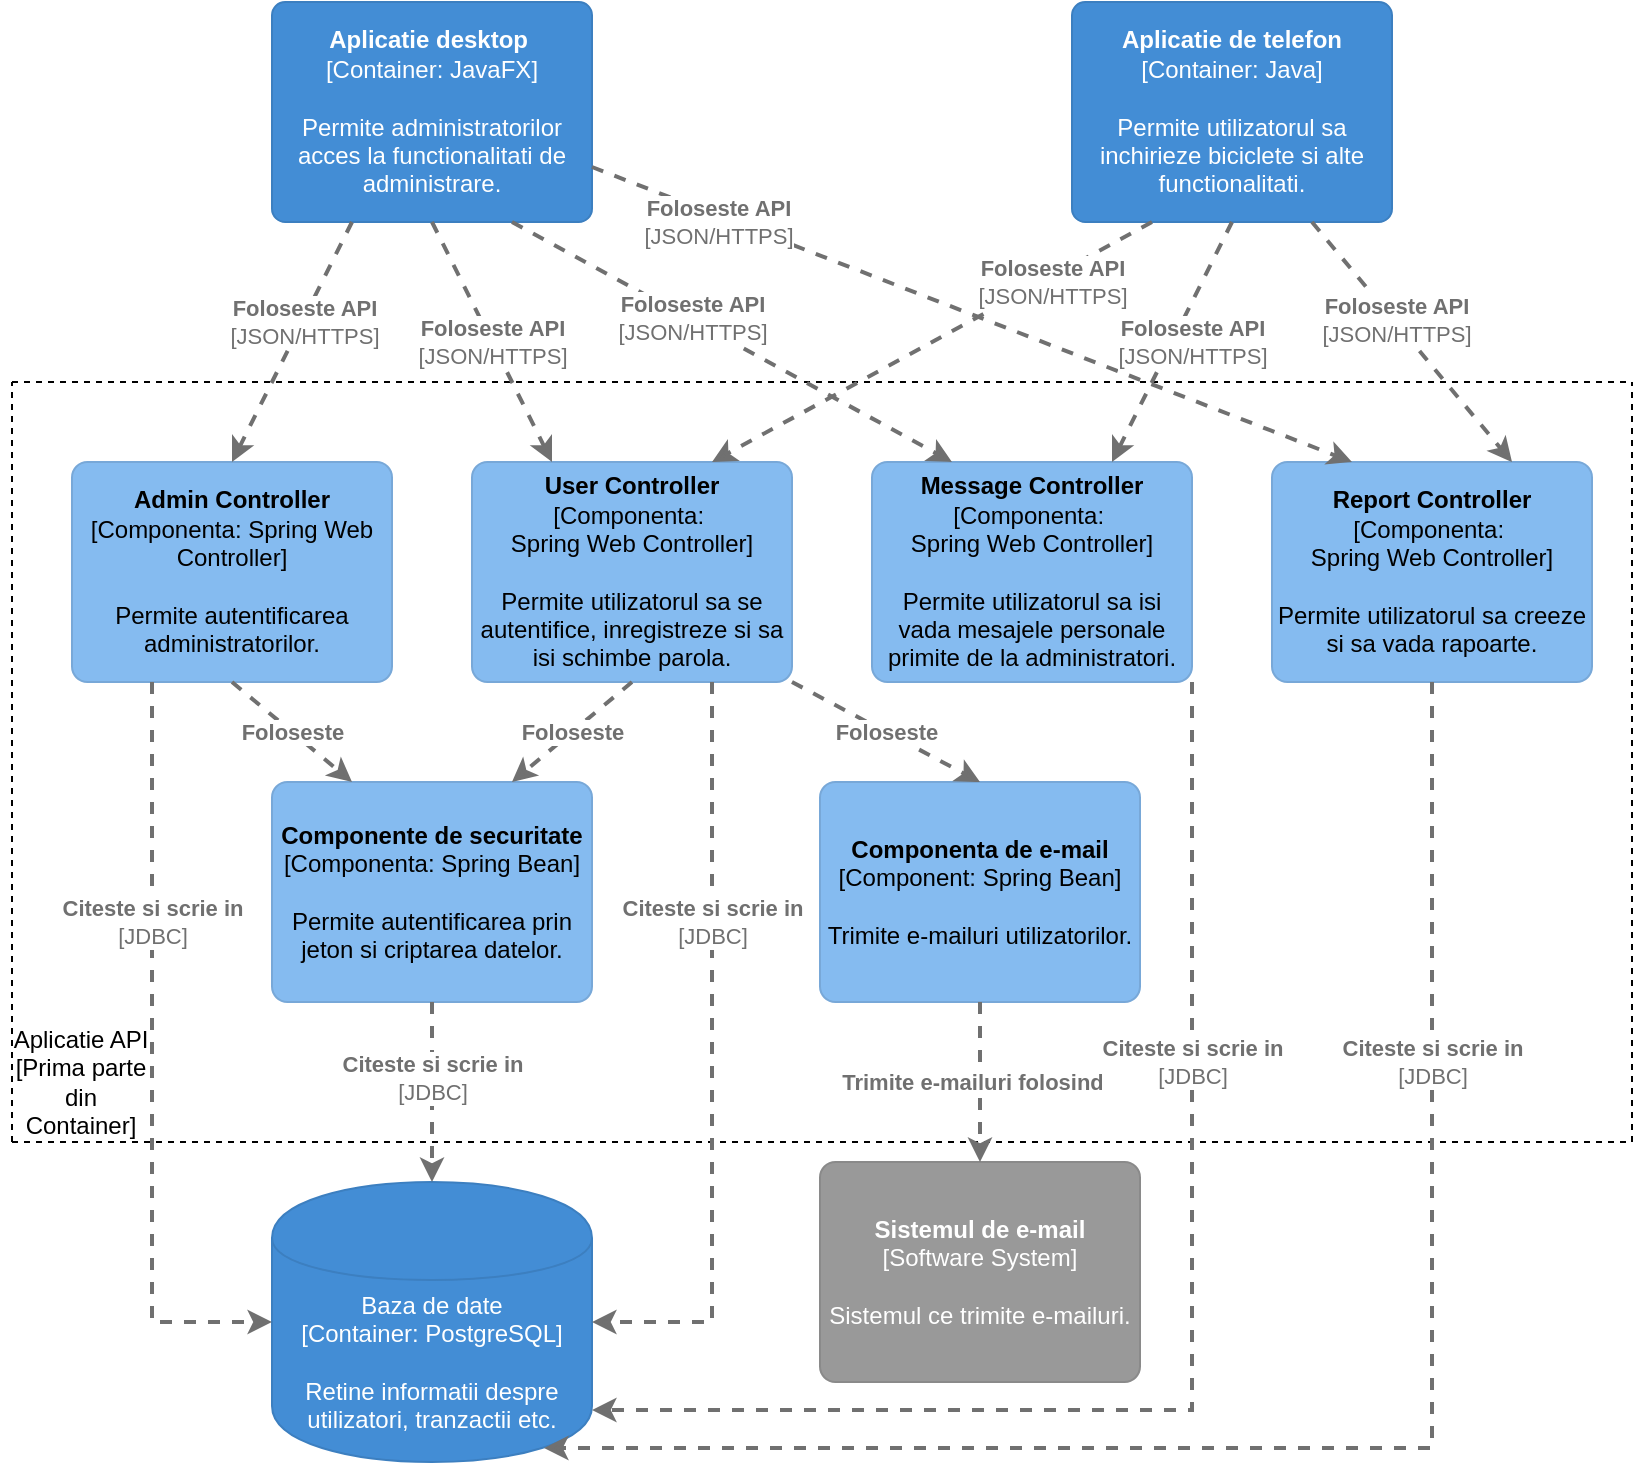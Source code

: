 <mxfile version="13.2.6" type="device"><diagram id="ofP9AIUuG6G_YQULED7S" name="Page-1"><mxGraphModel dx="1102" dy="614" grid="1" gridSize="10" guides="1" tooltips="1" connect="1" arrows="1" fold="1" page="1" pageScale="1" pageWidth="827" pageHeight="1169" math="0" shadow="0"><root><mxCell id="0"/><mxCell id="1" parent="0"/><object label="&lt;span&gt;&lt;b&gt;Aplicatie desktop&amp;nbsp;&lt;br&gt;&lt;/b&gt;[Container:&amp;nbsp;&lt;/span&gt;&lt;span&gt;JavaFX&lt;/span&gt;&lt;span&gt;]&lt;/span&gt;&lt;br&gt;&lt;div&gt;&lt;br&gt;&lt;/div&gt;&lt;div&gt;Permite administratorilor acces la functionalitati de administrare.&lt;/div&gt;" placeholders="1" c4Name="name" c4Type="Container" c4Technology="technology" c4Description="Description" id="tbCrzwAgM5S4p_gZGAVh-1"><mxCell style="rounded=1;whiteSpace=wrap;html=1;labelBackgroundColor=none;fillColor=#438dd5;fontColor=#ffffff;align=center;arcSize=6;strokeColor=#3c7fc0;" parent="1" vertex="1"><mxGeometry x="140" y="110" width="160" height="110" as="geometry"/><C4Container as="c4"/></mxCell></object><object label="&lt;b&gt;Aplicatie de telefon&lt;/b&gt;&lt;br&gt;&lt;div&gt;[Container: Java&lt;span&gt;]&lt;/span&gt;&lt;/div&gt;&lt;div&gt;&lt;br&gt;&lt;/div&gt;&lt;div&gt;Permite utilizatorul sa inchirieze biciclete si alte functionalitati.&lt;/div&gt;" placeholders="1" c4Name="name" c4Type="Container" c4Technology="technology" c4Description="Description" id="tbCrzwAgM5S4p_gZGAVh-2"><mxCell style="rounded=1;whiteSpace=wrap;html=1;labelBackgroundColor=none;fillColor=#438dd5;fontColor=#ffffff;align=center;arcSize=6;strokeColor=#3c7fc0;" parent="1" vertex="1"><mxGeometry x="540" y="110" width="160" height="110" as="geometry"/><C4Container as="c4"/></mxCell></object><object label="&lt;b&gt;Admin Controller&lt;/b&gt;&lt;br&gt;&lt;div&gt;[Componenta: Spring Web Controller&lt;span&gt;]&lt;/span&gt;&lt;/div&gt;&lt;div&gt;&lt;br&gt;&lt;/div&gt;&lt;div&gt;Permite autentificarea administratorilor.&lt;/div&gt;" placeholders="1" c4Name="name" c4Type="Component" c4Technology="technology" c4Description="Description" id="tbCrzwAgM5S4p_gZGAVh-3"><mxCell style="rounded=1;whiteSpace=wrap;html=1;labelBackgroundColor=none;fillColor=#85bbf0;fontColor=#000000;align=center;arcSize=7;strokeColor=#78a8d8;" parent="1" vertex="1"><mxGeometry x="40" y="340" width="160" height="110" as="geometry"/><C4Component as="c4"/></mxCell></object><object label="&lt;b&gt;User Controller&lt;/b&gt;&lt;br&gt;&lt;div&gt;[Componenta:&amp;nbsp;&lt;/div&gt;Spring Web Controller&lt;span&gt;]&lt;/span&gt;&lt;br&gt;&lt;div&gt;&lt;br&gt;&lt;/div&gt;&lt;div&gt;Permite utilizatorul sa se autentifice, inregistreze si sa isi schimbe parola.&lt;/div&gt;" placeholders="1" c4Name="name" c4Type="Component" c4Technology="technology" c4Description="Description" id="tbCrzwAgM5S4p_gZGAVh-4"><mxCell style="rounded=1;whiteSpace=wrap;html=1;labelBackgroundColor=none;fillColor=#85bbf0;fontColor=#000000;align=center;arcSize=7;strokeColor=#78a8d8;" parent="1" vertex="1"><mxGeometry x="240" y="340" width="160" height="110" as="geometry"/><C4Component as="c4"/></mxCell></object><object label="&lt;b&gt;Message Controller&lt;/b&gt;&lt;br&gt;&lt;div&gt;[Componenta:&amp;nbsp;&lt;/div&gt;Spring Web Controller&lt;span&gt;]&lt;/span&gt;&lt;br&gt;&lt;div&gt;&lt;br&gt;&lt;/div&gt;&lt;div&gt;Permite utilizatorul sa isi vada mesajele personale primite de la administratori.&lt;/div&gt;" placeholders="1" c4Name="name" c4Type="Component" c4Technology="technology" c4Description="Description" id="tbCrzwAgM5S4p_gZGAVh-5"><mxCell style="rounded=1;whiteSpace=wrap;html=1;labelBackgroundColor=none;fillColor=#85bbf0;fontColor=#000000;align=center;arcSize=7;strokeColor=#78a8d8;" parent="1" vertex="1"><mxGeometry x="440" y="340" width="160" height="110" as="geometry"/><C4Component as="c4"/></mxCell></object><object label="&lt;b&gt;Report Controller&lt;/b&gt;&lt;br&gt;&lt;div&gt;[Componenta:&amp;nbsp;&lt;/div&gt;Spring Web Controller&lt;span&gt;]&lt;/span&gt;&lt;br&gt;&lt;div&gt;&lt;br&gt;&lt;/div&gt;&lt;div&gt;Permite utilizatorul sa creeze si sa vada rapoarte.&lt;/div&gt;" placeholders="1" c4Name="name" c4Type="Component" c4Technology="technology" c4Description="Description" id="tbCrzwAgM5S4p_gZGAVh-6"><mxCell style="rounded=1;whiteSpace=wrap;html=1;labelBackgroundColor=none;fillColor=#85bbf0;fontColor=#000000;align=center;arcSize=7;strokeColor=#78a8d8;" parent="1" vertex="1"><mxGeometry x="640" y="340" width="160" height="110" as="geometry"/><C4Component as="c4"/></mxCell></object><object label="&lt;span&gt;Baza de date&lt;/span&gt;&lt;div&gt;[Container: PostgreSQL]&lt;/div&gt;&lt;div&gt;&lt;br&gt;&lt;/div&gt;&lt;div&gt;Retine informatii despre utilizatori, tranzactii etc.&lt;/div&gt;" placeholders="1" c4Type="Database" c4Technology="technology" c4Description="Description" id="tbCrzwAgM5S4p_gZGAVh-7"><mxCell style="shape=cylinder;whiteSpace=wrap;html=1;boundedLbl=1;rounded=0;labelBackgroundColor=none;fillColor=#438dd5;fontSize=12;fontColor=#ffffff;align=center;strokeColor=#3c7fc0;" parent="1" vertex="1"><mxGeometry x="140" y="700" width="160" height="140" as="geometry"/><C4Database as="c4"/></mxCell></object><object label="&lt;b&gt;Sistemul de e-mail&lt;/b&gt;&lt;br&gt;&lt;div&gt;[Software System]&lt;/div&gt;&lt;div&gt;&lt;br&gt;&lt;/div&gt;&lt;div&gt;Sistemul ce trimite e-mailuri.&lt;/div&gt;" placeholders="1" c4Name="name" c4Type="SoftwareSystemDependency" c4Description="Description" id="tbCrzwAgM5S4p_gZGAVh-8"><mxCell style="rounded=1;whiteSpace=wrap;html=1;labelBackgroundColor=none;fillColor=#999999;fontColor=#ffffff;align=center;arcSize=7;strokeColor=#8a8a8a;" parent="1" vertex="1"><mxGeometry x="414" y="690" width="160" height="110" as="geometry"/><C4SoftwareSystemDependency as="c4"/></mxCell></object><object label="&lt;b&gt;Componente de securitate&lt;/b&gt;&lt;br&gt;&lt;div&gt;[Componenta: Spring Bean&lt;span&gt;]&lt;/span&gt;&lt;/div&gt;&lt;div&gt;&lt;br&gt;&lt;/div&gt;&lt;div&gt;Permite autentificarea prin jeton si criptarea datelor.&lt;/div&gt;" placeholders="1" c4Name="name" c4Type="Component" c4Technology="technology" c4Description="Description" id="tbCrzwAgM5S4p_gZGAVh-10"><mxCell style="rounded=1;whiteSpace=wrap;html=1;labelBackgroundColor=none;fillColor=#85bbf0;fontColor=#000000;align=center;arcSize=7;strokeColor=#78a8d8;" parent="1" vertex="1"><mxGeometry x="140" y="500" width="160" height="110" as="geometry"/><C4Component as="c4"/></mxCell></object><object label="&lt;b&gt;Componenta de e-mail&lt;/b&gt;&lt;br&gt;&lt;div&gt;[Component: Spring Bean&lt;span&gt;]&lt;/span&gt;&lt;/div&gt;&lt;div&gt;&lt;br&gt;&lt;/div&gt;&lt;div&gt;Trimite e-mailuri utilizatorilor.&lt;/div&gt;" placeholders="1" c4Name="name" c4Type="Component" c4Technology="technology" c4Description="Description" id="tbCrzwAgM5S4p_gZGAVh-11"><mxCell style="rounded=1;whiteSpace=wrap;html=1;labelBackgroundColor=none;fillColor=#85bbf0;fontColor=#000000;align=center;arcSize=7;strokeColor=#78a8d8;" parent="1" vertex="1"><mxGeometry x="414" y="500" width="160" height="110" as="geometry"/><C4Component as="c4"/></mxCell></object><mxCell id="tbCrzwAgM5S4p_gZGAVh-12" value="" style="endArrow=none;dashed=1;html=1;" parent="1" edge="1"><mxGeometry width="50" height="50" relative="1" as="geometry"><mxPoint x="10" y="680" as="sourcePoint"/><mxPoint x="10" y="300" as="targetPoint"/></mxGeometry></mxCell><mxCell id="tbCrzwAgM5S4p_gZGAVh-13" value="" style="endArrow=none;dashed=1;html=1;" parent="1" edge="1"><mxGeometry width="50" height="50" relative="1" as="geometry"><mxPoint x="820" y="680" as="sourcePoint"/><mxPoint x="820" y="300" as="targetPoint"/></mxGeometry></mxCell><mxCell id="tbCrzwAgM5S4p_gZGAVh-14" value="" style="endArrow=none;dashed=1;html=1;" parent="1" edge="1"><mxGeometry width="50" height="50" relative="1" as="geometry"><mxPoint x="10" y="300" as="sourcePoint"/><mxPoint x="820" y="300" as="targetPoint"/></mxGeometry></mxCell><mxCell id="tbCrzwAgM5S4p_gZGAVh-15" value="" style="endArrow=none;dashed=1;html=1;" parent="1" edge="1"><mxGeometry width="50" height="50" relative="1" as="geometry"><mxPoint x="10" y="680" as="sourcePoint"/><mxPoint x="820" y="680" as="targetPoint"/></mxGeometry></mxCell><object label="&lt;div style=&quot;text-align: left&quot;&gt;&lt;div style=&quot;text-align: center&quot;&gt;&lt;b&gt;Foloseste API&lt;/b&gt;&lt;/div&gt;&lt;div style=&quot;text-align: center&quot;&gt;[JSON/HTTPS]&lt;/div&gt;&lt;/div&gt;" c4Type="Relationship" c4Description="Description" c4Technology="technology" id="tbCrzwAgM5S4p_gZGAVh-16"><mxCell style="edgeStyle=none;rounded=0;html=1;entryX=0.5;entryY=0;jettySize=auto;orthogonalLoop=1;strokeColor=#707070;strokeWidth=2;fontColor=#707070;jumpStyle=none;dashed=1;exitX=0.25;exitY=1;exitDx=0;exitDy=0;entryDx=0;entryDy=0;" parent="1" source="tbCrzwAgM5S4p_gZGAVh-1" target="tbCrzwAgM5S4p_gZGAVh-3" edge="1"><mxGeometry x="-0.18" y="1" width="160" relative="1" as="geometry"><mxPoint x="-20" y="240" as="sourcePoint"/><mxPoint x="140" y="240" as="targetPoint"/><mxPoint as="offset"/></mxGeometry><C4Relationship as="c4"/></mxCell></object><object label="&lt;div style=&quot;text-align: left&quot;&gt;&lt;div style=&quot;text-align: center&quot;&gt;&lt;b&gt;Foloseste API&lt;/b&gt;&lt;/div&gt;&lt;div style=&quot;text-align: center&quot;&gt;[JSON/HTTPS]&lt;/div&gt;&lt;/div&gt;" c4Type="Relationship" c4Description="Description" c4Technology="technology" id="tbCrzwAgM5S4p_gZGAVh-17"><mxCell style="rounded=0;html=1;entryX=0.25;entryY=0;jettySize=auto;orthogonalLoop=1;strokeColor=#707070;strokeWidth=2;fontColor=#707070;jumpStyle=none;dashed=1;exitX=0.5;exitY=1;exitDx=0;exitDy=0;entryDx=0;entryDy=0;" parent="1" source="tbCrzwAgM5S4p_gZGAVh-1" target="tbCrzwAgM5S4p_gZGAVh-4" edge="1"><mxGeometry width="160" relative="1" as="geometry"><mxPoint x="350" y="230" as="sourcePoint"/><mxPoint x="250" y="350" as="targetPoint"/><mxPoint as="offset"/></mxGeometry><C4Relationship as="c4"/></mxCell></object><object label="&lt;div style=&quot;text-align: left&quot;&gt;&lt;div style=&quot;text-align: center&quot;&gt;&lt;b&gt;Foloseste API&lt;/b&gt;&lt;/div&gt;&lt;div style=&quot;text-align: center&quot;&gt;[JSON/HTTPS]&lt;/div&gt;&lt;/div&gt;" c4Type="Relationship" c4Description="Description" c4Technology="technology" id="tbCrzwAgM5S4p_gZGAVh-18"><mxCell style="edgeStyle=none;rounded=0;html=1;entryX=0.25;entryY=0;jettySize=auto;orthogonalLoop=1;strokeColor=#707070;strokeWidth=2;fontColor=#707070;jumpStyle=none;dashed=1;exitX=0.75;exitY=1;exitDx=0;exitDy=0;entryDx=0;entryDy=0;" parent="1" source="tbCrzwAgM5S4p_gZGAVh-1" target="tbCrzwAgM5S4p_gZGAVh-5" edge="1"><mxGeometry x="-0.18" y="1" width="160" relative="1" as="geometry"><mxPoint x="480" y="190" as="sourcePoint"/><mxPoint x="380" y="310" as="targetPoint"/><mxPoint as="offset"/></mxGeometry><C4Relationship as="c4"/></mxCell></object><object label="&lt;div style=&quot;text-align: left&quot;&gt;&lt;div style=&quot;text-align: center&quot;&gt;&lt;b&gt;Foloseste API&lt;/b&gt;&lt;/div&gt;&lt;div style=&quot;text-align: center&quot;&gt;[JSON/HTTPS]&lt;/div&gt;&lt;/div&gt;" c4Type="Relationship" c4Description="Description" c4Technology="technology" id="tbCrzwAgM5S4p_gZGAVh-19"><mxCell style="edgeStyle=none;rounded=0;html=1;entryX=0.25;entryY=0;jettySize=auto;orthogonalLoop=1;strokeColor=#707070;strokeWidth=2;fontColor=#707070;jumpStyle=none;dashed=1;exitX=1;exitY=0.75;exitDx=0;exitDy=0;entryDx=0;entryDy=0;" parent="1" source="tbCrzwAgM5S4p_gZGAVh-1" target="tbCrzwAgM5S4p_gZGAVh-6" edge="1"><mxGeometry x="-0.662" y="-3" width="160" relative="1" as="geometry"><mxPoint x="430" y="190" as="sourcePoint"/><mxPoint x="330" y="310" as="targetPoint"/><mxPoint as="offset"/></mxGeometry><C4Relationship as="c4"/></mxCell></object><object label="&lt;div style=&quot;text-align: left&quot;&gt;&lt;div style=&quot;text-align: center&quot;&gt;&lt;b&gt;Foloseste API&lt;/b&gt;&lt;/div&gt;&lt;div style=&quot;text-align: center&quot;&gt;[JSON/HTTPS]&lt;/div&gt;&lt;/div&gt;" c4Type="Relationship" c4Description="Description" c4Technology="technology" id="tbCrzwAgM5S4p_gZGAVh-20"><mxCell style="edgeStyle=none;rounded=0;html=1;entryX=0.75;entryY=0;jettySize=auto;orthogonalLoop=1;strokeColor=#707070;strokeWidth=2;fontColor=#707070;jumpStyle=none;dashed=1;exitX=0.25;exitY=1;exitDx=0;exitDy=0;entryDx=0;entryDy=0;" parent="1" source="tbCrzwAgM5S4p_gZGAVh-2" target="tbCrzwAgM5S4p_gZGAVh-4" edge="1"><mxGeometry x="-0.532" y="2" width="160" relative="1" as="geometry"><mxPoint x="600" y="230" as="sourcePoint"/><mxPoint x="500" y="350" as="targetPoint"/><mxPoint as="offset"/></mxGeometry><C4Relationship as="c4"/></mxCell></object><object label="&lt;div style=&quot;text-align: left&quot;&gt;&lt;div style=&quot;text-align: center&quot;&gt;&lt;b&gt;Foloseste API&lt;/b&gt;&lt;/div&gt;&lt;div style=&quot;text-align: center&quot;&gt;[JSON/HTTPS]&lt;/div&gt;&lt;/div&gt;" c4Type="Relationship" c4Description="Description" c4Technology="technology" id="tbCrzwAgM5S4p_gZGAVh-21"><mxCell style="edgeStyle=none;rounded=0;html=1;entryX=0.75;entryY=0;jettySize=auto;orthogonalLoop=1;strokeColor=#707070;strokeWidth=2;fontColor=#707070;jumpStyle=none;dashed=1;exitX=0.5;exitY=1;exitDx=0;exitDy=0;entryDx=0;entryDy=0;" parent="1" source="tbCrzwAgM5S4p_gZGAVh-2" target="tbCrzwAgM5S4p_gZGAVh-5" edge="1"><mxGeometry x="-0.067" y="9" width="160" relative="1" as="geometry"><mxPoint x="660" y="240" as="sourcePoint"/><mxPoint x="560" y="360" as="targetPoint"/><mxPoint as="offset"/></mxGeometry><C4Relationship as="c4"/></mxCell></object><object label="&lt;div style=&quot;text-align: left&quot;&gt;&lt;div style=&quot;text-align: center&quot;&gt;&lt;b&gt;Foloseste API&lt;/b&gt;&lt;/div&gt;&lt;div style=&quot;text-align: center&quot;&gt;[JSON/HTTPS]&lt;/div&gt;&lt;/div&gt;" c4Type="Relationship" c4Description="Description" c4Technology="technology" id="tbCrzwAgM5S4p_gZGAVh-23"><mxCell style="edgeStyle=none;rounded=0;html=1;entryX=0.75;entryY=0;jettySize=auto;orthogonalLoop=1;strokeColor=#707070;strokeWidth=2;fontColor=#707070;jumpStyle=none;dashed=1;exitX=0.75;exitY=1;exitDx=0;exitDy=0;entryDx=0;entryDy=0;" parent="1" source="tbCrzwAgM5S4p_gZGAVh-2" target="tbCrzwAgM5S4p_gZGAVh-6" edge="1"><mxGeometry x="-0.18" y="1" width="160" relative="1" as="geometry"><mxPoint x="780" y="230" as="sourcePoint"/><mxPoint x="680" y="350" as="targetPoint"/><mxPoint as="offset"/></mxGeometry><C4Relationship as="c4"/></mxCell></object><object label="&lt;div style=&quot;text-align: left&quot;&gt;&lt;div style=&quot;text-align: center&quot;&gt;&lt;b&gt;Foloseste&lt;/b&gt;&lt;/div&gt;&lt;/div&gt;" c4Type="Relationship" c4Description="Description" c4Technology="technology" id="tbCrzwAgM5S4p_gZGAVh-24"><mxCell style="edgeStyle=none;rounded=0;html=1;entryX=0.25;entryY=0;jettySize=auto;orthogonalLoop=1;strokeColor=#707070;strokeWidth=2;fontColor=#707070;jumpStyle=none;dashed=1;exitX=0.5;exitY=1;exitDx=0;exitDy=0;entryDx=0;entryDy=0;" parent="1" source="tbCrzwAgM5S4p_gZGAVh-3" target="tbCrzwAgM5S4p_gZGAVh-10" edge="1"><mxGeometry width="160" relative="1" as="geometry"><mxPoint x="60" y="520" as="sourcePoint"/><mxPoint x="220" y="520" as="targetPoint"/></mxGeometry><C4Relationship as="c4"/></mxCell></object><object label="&lt;div style=&quot;text-align: left&quot;&gt;&lt;div style=&quot;text-align: center&quot;&gt;&lt;b&gt;Foloseste&lt;/b&gt;&lt;br&gt;&lt;/div&gt;&lt;/div&gt;" c4Type="Relationship" c4Description="Description" c4Technology="technology" id="tbCrzwAgM5S4p_gZGAVh-26"><mxCell style="edgeStyle=none;rounded=0;html=1;entryX=0.75;entryY=0;jettySize=auto;orthogonalLoop=1;strokeColor=#707070;strokeWidth=2;fontColor=#707070;jumpStyle=none;dashed=1;exitX=0.5;exitY=1;exitDx=0;exitDy=0;entryDx=0;entryDy=0;" parent="1" source="tbCrzwAgM5S4p_gZGAVh-4" target="tbCrzwAgM5S4p_gZGAVh-10" edge="1"><mxGeometry width="160" relative="1" as="geometry"><mxPoint x="290" y="480" as="sourcePoint"/><mxPoint x="350" y="560" as="targetPoint"/></mxGeometry><C4Relationship as="c4"/></mxCell></object><object label="&lt;div style=&quot;text-align: left&quot;&gt;&lt;div style=&quot;text-align: center&quot;&gt;&lt;b&gt;Foloseste&lt;/b&gt;&lt;br&gt;&lt;/div&gt;&lt;/div&gt;" c4Type="Relationship" c4Description="Description" c4Technology="technology" id="tbCrzwAgM5S4p_gZGAVh-27"><mxCell style="edgeStyle=none;rounded=0;html=1;entryX=0.5;entryY=0;jettySize=auto;orthogonalLoop=1;strokeColor=#707070;strokeWidth=2;fontColor=#707070;jumpStyle=none;dashed=1;exitX=1;exitY=1;exitDx=0;exitDy=0;entryDx=0;entryDy=0;" parent="1" source="tbCrzwAgM5S4p_gZGAVh-4" target="tbCrzwAgM5S4p_gZGAVh-11" edge="1"><mxGeometry width="160" relative="1" as="geometry"><mxPoint x="354" y="460" as="sourcePoint"/><mxPoint x="414" y="540" as="targetPoint"/></mxGeometry><C4Relationship as="c4"/></mxCell></object><object label="&lt;div style=&quot;text-align: left&quot;&gt;&lt;div style=&quot;text-align: center&quot;&gt;&lt;b&gt;Citeste si scrie in&lt;/b&gt;&lt;/div&gt;&lt;div style=&quot;text-align: center&quot;&gt;[JDBC]&lt;/div&gt;&lt;/div&gt;" c4Type="Relationship" c4Description="Description" c4Technology="technology" id="tbCrzwAgM5S4p_gZGAVh-28"><mxCell style="edgeStyle=none;rounded=0;html=1;entryX=0;entryY=0.5;jettySize=auto;orthogonalLoop=1;strokeColor=#707070;strokeWidth=2;fontColor=#707070;jumpStyle=none;dashed=1;exitX=0.25;exitY=1;exitDx=0;exitDy=0;entryDx=0;entryDy=0;" parent="1" source="tbCrzwAgM5S4p_gZGAVh-3" target="tbCrzwAgM5S4p_gZGAVh-7" edge="1"><mxGeometry x="-0.368" width="160" relative="1" as="geometry"><mxPoint x="40" y="720" as="sourcePoint"/><mxPoint x="200" y="720" as="targetPoint"/><Array as="points"><mxPoint x="80" y="770"/></Array><mxPoint as="offset"/></mxGeometry><C4Relationship as="c4"/></mxCell></object><object label="&lt;div style=&quot;text-align: left&quot;&gt;&lt;div style=&quot;text-align: center&quot;&gt;&lt;div&gt;&lt;b&gt;Citeste si scrie in&lt;/b&gt;&lt;/div&gt;&lt;div&gt;[JDBC]&lt;/div&gt;&lt;/div&gt;&lt;/div&gt;" c4Type="Relationship" c4Description="Description" c4Technology="technology" id="tbCrzwAgM5S4p_gZGAVh-29"><mxCell style="edgeStyle=none;rounded=0;html=1;entryX=1;entryY=0.5;jettySize=auto;orthogonalLoop=1;strokeColor=#707070;strokeWidth=2;fontColor=#707070;jumpStyle=none;dashed=1;entryDx=0;entryDy=0;exitX=0.75;exitY=1;exitDx=0;exitDy=0;" parent="1" source="tbCrzwAgM5S4p_gZGAVh-4" target="tbCrzwAgM5S4p_gZGAVh-7" edge="1"><mxGeometry x="-0.368" width="160" relative="1" as="geometry"><mxPoint x="360" y="470" as="sourcePoint"/><mxPoint x="430" y="810" as="targetPoint"/><Array as="points"><mxPoint x="360" y="770"/></Array><mxPoint as="offset"/></mxGeometry><C4Relationship as="c4"/></mxCell></object><object label="&lt;div style=&quot;text-align: left&quot;&gt;&lt;div style=&quot;text-align: center&quot;&gt;&lt;div&gt;&lt;b&gt;Citeste si scrie in&lt;/b&gt;&lt;/div&gt;&lt;div&gt;[JDBC]&lt;/div&gt;&lt;/div&gt;&lt;/div&gt;" c4Type="Relationship" c4Description="Description" c4Technology="technology" id="tbCrzwAgM5S4p_gZGAVh-30"><mxCell style="rounded=0;html=1;entryX=0.5;entryY=0;jettySize=auto;orthogonalLoop=1;strokeColor=#707070;strokeWidth=2;fontColor=#707070;jumpStyle=none;dashed=1;entryDx=0;entryDy=0;exitX=0.5;exitY=1;exitDx=0;exitDy=0;" parent="1" source="tbCrzwAgM5S4p_gZGAVh-10" target="tbCrzwAgM5S4p_gZGAVh-7" edge="1"><mxGeometry x="-0.158" width="160" relative="1" as="geometry"><mxPoint x="370" y="460" as="sourcePoint"/><mxPoint x="310" y="780" as="targetPoint"/><mxPoint as="offset"/></mxGeometry><C4Relationship as="c4"/></mxCell></object><object label="&lt;div style=&quot;text-align: left&quot;&gt;&lt;div style=&quot;text-align: center&quot;&gt;&lt;b&gt;Trimite e-mailuri folosind&lt;/b&gt;&lt;/div&gt;&lt;/div&gt;" c4Type="Relationship" c4Description="Description" c4Technology="technology" id="tbCrzwAgM5S4p_gZGAVh-31"><mxCell style="edgeStyle=none;rounded=0;html=1;entryX=0.5;entryY=0;jettySize=auto;orthogonalLoop=1;strokeColor=#707070;strokeWidth=2;fontColor=#707070;jumpStyle=none;dashed=1;exitX=0.5;exitY=1;exitDx=0;exitDy=0;entryDx=0;entryDy=0;" parent="1" source="tbCrzwAgM5S4p_gZGAVh-11" target="tbCrzwAgM5S4p_gZGAVh-8" edge="1"><mxGeometry y="-4" width="160" relative="1" as="geometry"><mxPoint x="530" y="650" as="sourcePoint"/><mxPoint x="690" y="650" as="targetPoint"/><mxPoint as="offset"/></mxGeometry><C4Relationship as="c4"/></mxCell></object><object label="&lt;div style=&quot;text-align: left&quot;&gt;&lt;div style=&quot;text-align: center&quot;&gt;&lt;div&gt;&lt;b&gt;Citeste si scrie in&lt;/b&gt;&lt;/div&gt;&lt;div&gt;[JDBC]&lt;/div&gt;&lt;/div&gt;&lt;/div&gt;" c4Type="Relationship" c4Description="Description" c4Technology="technology" id="tbCrzwAgM5S4p_gZGAVh-32"><mxCell style="edgeStyle=none;rounded=0;html=1;jettySize=auto;orthogonalLoop=1;strokeColor=#707070;strokeWidth=2;fontColor=#707070;jumpStyle=none;dashed=1;exitX=1;exitY=1;exitDx=0;exitDy=0;" parent="1" source="tbCrzwAgM5S4p_gZGAVh-5" edge="1"><mxGeometry x="-0.428" width="160" relative="1" as="geometry"><mxPoint x="634" y="470" as="sourcePoint"/><mxPoint x="300" y="814" as="targetPoint"/><Array as="points"><mxPoint x="600" y="814"/></Array><mxPoint as="offset"/></mxGeometry><C4Relationship as="c4"/></mxCell></object><object label="&lt;div style=&quot;text-align: left&quot;&gt;&lt;div style=&quot;text-align: center&quot;&gt;&lt;div&gt;&lt;b&gt;Citeste si scrie in&lt;/b&gt;&lt;/div&gt;&lt;div&gt;[JDBC]&lt;/div&gt;&lt;/div&gt;&lt;/div&gt;" c4Type="Relationship" c4Description="Description" c4Technology="technology" id="tbCrzwAgM5S4p_gZGAVh-33"><mxCell style="edgeStyle=none;rounded=0;html=1;entryX=0.85;entryY=0.95;jettySize=auto;orthogonalLoop=1;strokeColor=#707070;strokeWidth=2;fontColor=#707070;jumpStyle=none;dashed=1;entryDx=0;entryDy=0;exitX=0.75;exitY=1;exitDx=0;exitDy=0;entryPerimeter=0;" parent="1" target="tbCrzwAgM5S4p_gZGAVh-7" edge="1"><mxGeometry x="-0.54" width="160" relative="1" as="geometry"><mxPoint x="720" y="450" as="sourcePoint"/><mxPoint x="660" y="770" as="targetPoint"/><Array as="points"><mxPoint x="720" y="833"/></Array><mxPoint as="offset"/></mxGeometry><C4Relationship as="c4"/></mxCell></object><mxCell id="tbCrzwAgM5S4p_gZGAVh-34" value="Aplicatie API&lt;br&gt;[Prima parte&lt;br&gt;din &lt;br&gt;Container]" style="text;html=1;align=center;verticalAlign=middle;resizable=0;points=[];autosize=1;" parent="1" vertex="1"><mxGeometry x="4" y="620" width="80" height="60" as="geometry"/></mxCell></root></mxGraphModel></diagram></mxfile>
